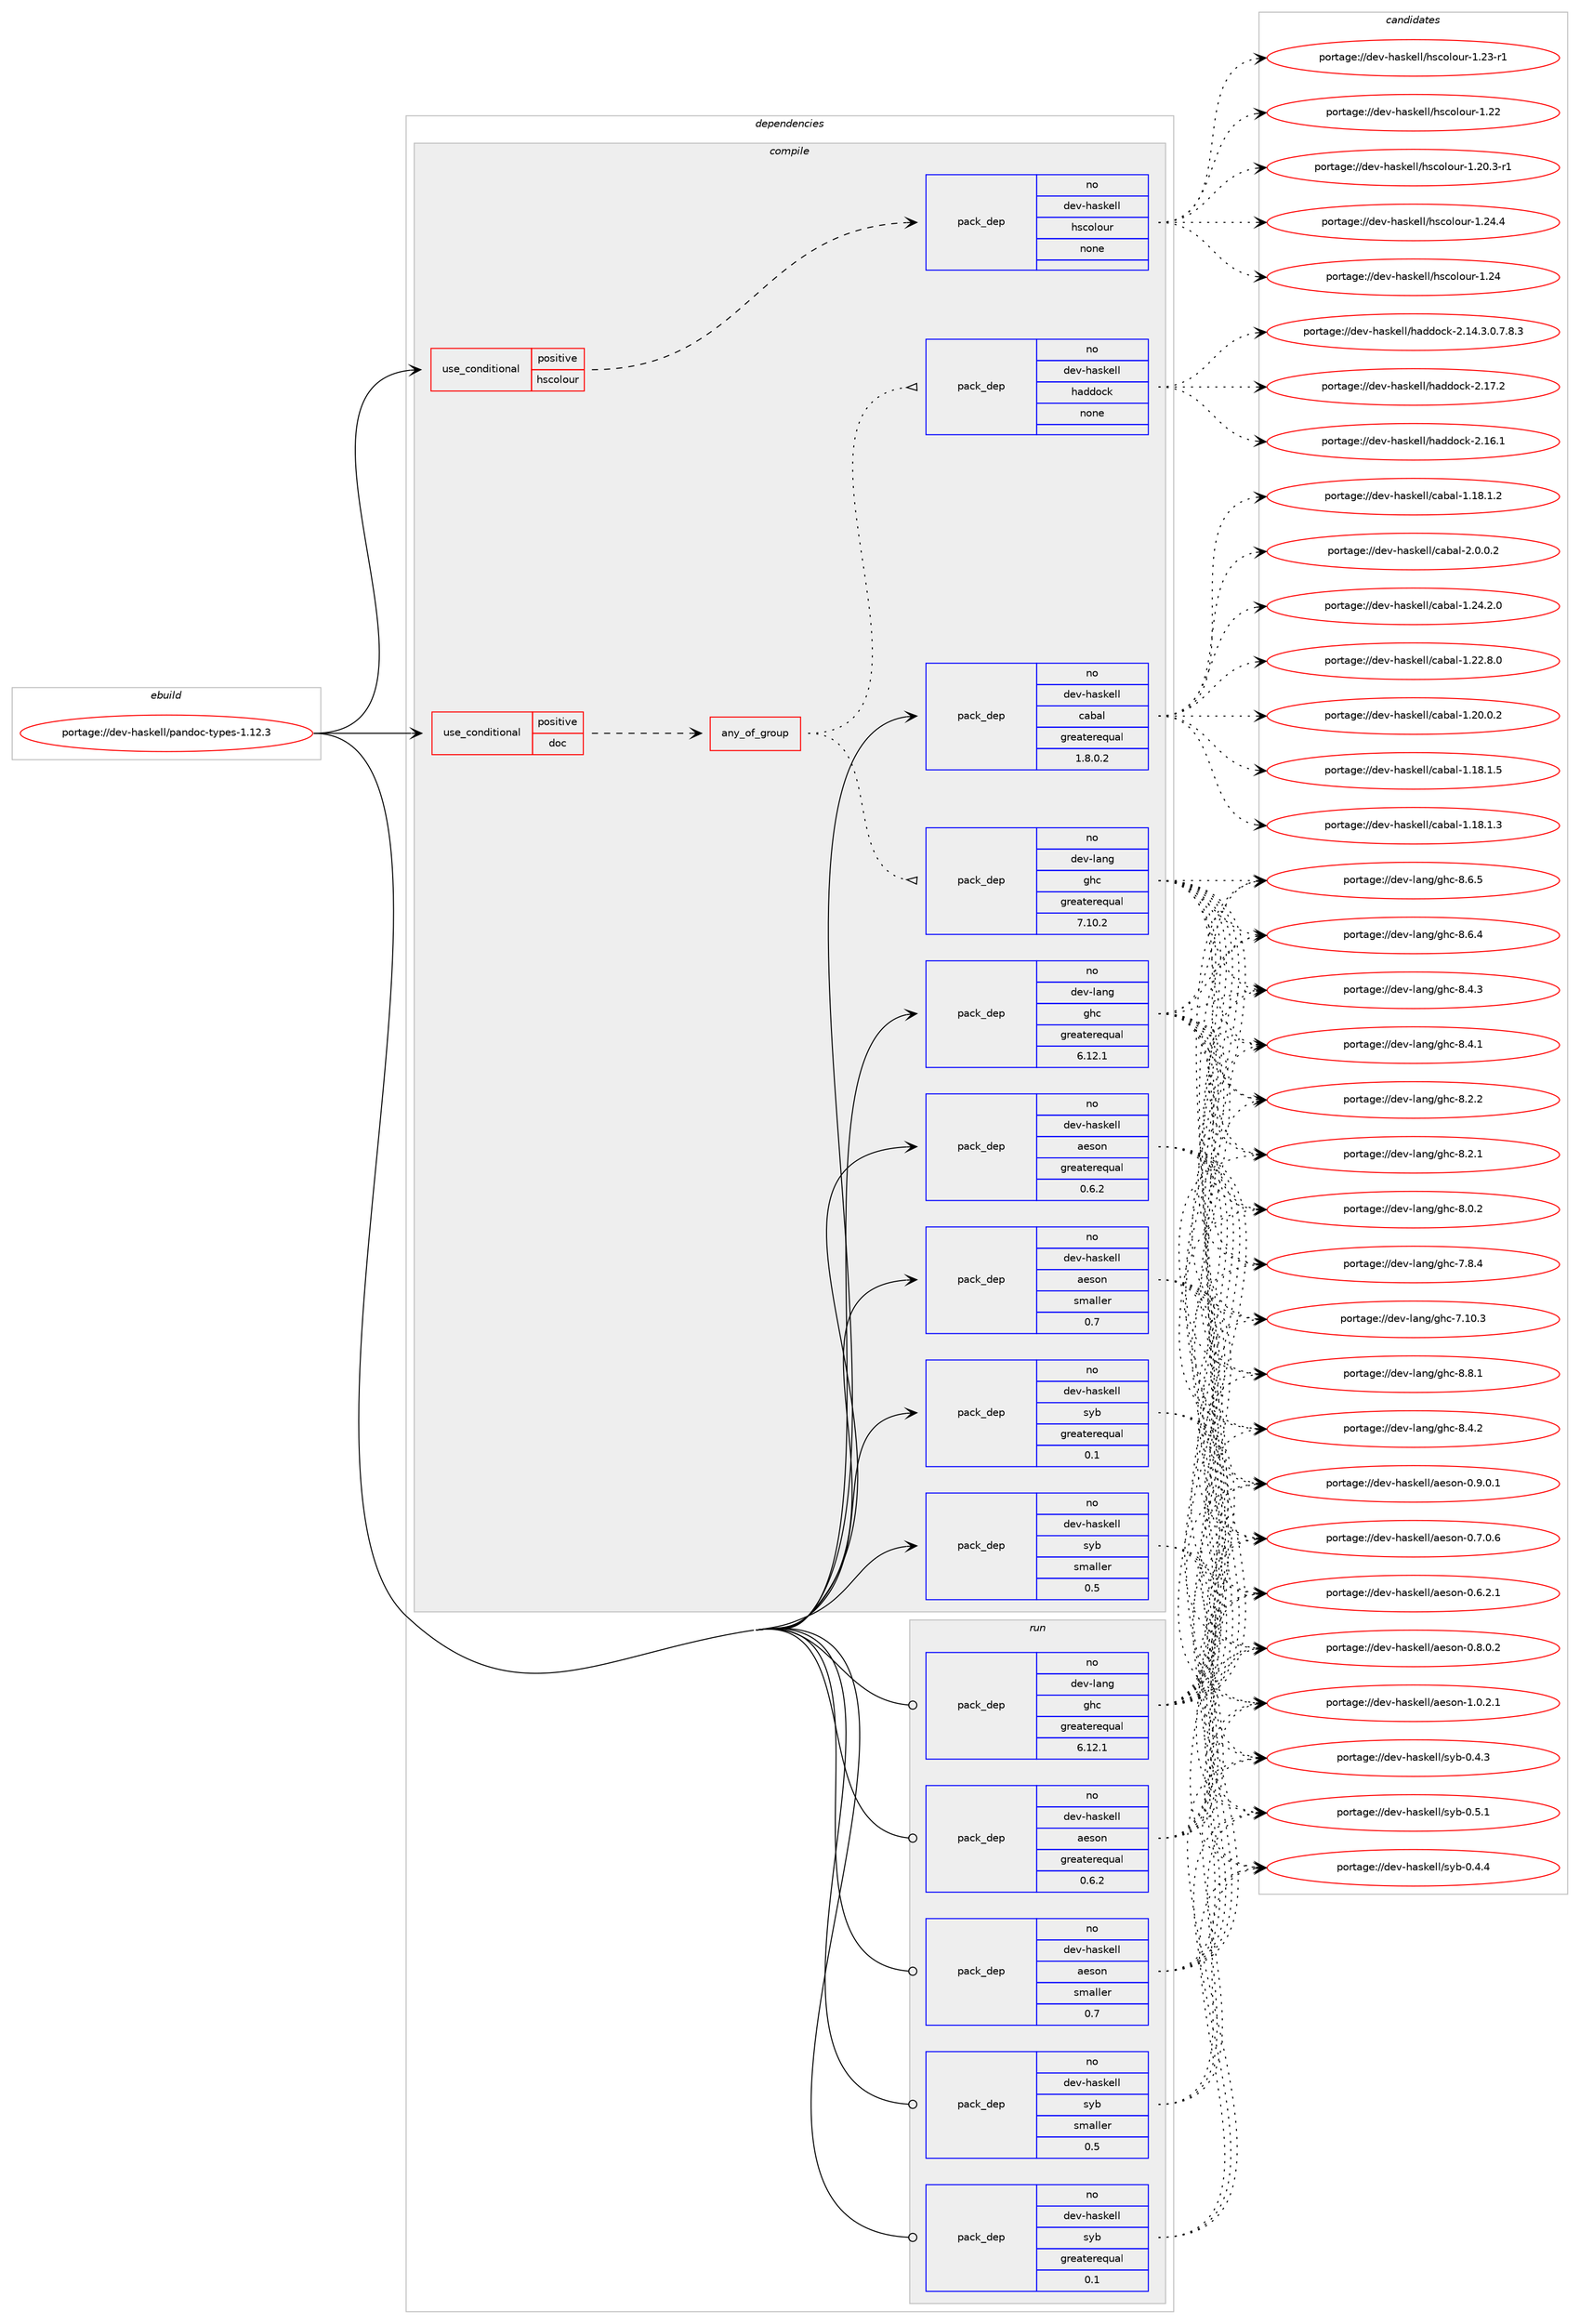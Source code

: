 digraph prolog {

# *************
# Graph options
# *************

newrank=true;
concentrate=true;
compound=true;
graph [rankdir=LR,fontname=Helvetica,fontsize=10,ranksep=1.5];#, ranksep=2.5, nodesep=0.2];
edge  [arrowhead=vee];
node  [fontname=Helvetica,fontsize=10];

# **********
# The ebuild
# **********

subgraph cluster_leftcol {
color=gray;
rank=same;
label=<<i>ebuild</i>>;
id [label="portage://dev-haskell/pandoc-types-1.12.3", color=red, width=4, href="../dev-haskell/pandoc-types-1.12.3.svg"];
}

# ****************
# The dependencies
# ****************

subgraph cluster_midcol {
color=gray;
label=<<i>dependencies</i>>;
subgraph cluster_compile {
fillcolor="#eeeeee";
style=filled;
label=<<i>compile</i>>;
subgraph cond132322 {
dependency549356 [label=<<TABLE BORDER="0" CELLBORDER="1" CELLSPACING="0" CELLPADDING="4"><TR><TD ROWSPAN="3" CELLPADDING="10">use_conditional</TD></TR><TR><TD>positive</TD></TR><TR><TD>doc</TD></TR></TABLE>>, shape=none, color=red];
subgraph any5952 {
dependency549357 [label=<<TABLE BORDER="0" CELLBORDER="1" CELLSPACING="0" CELLPADDING="4"><TR><TD CELLPADDING="10">any_of_group</TD></TR></TABLE>>, shape=none, color=red];subgraph pack410845 {
dependency549358 [label=<<TABLE BORDER="0" CELLBORDER="1" CELLSPACING="0" CELLPADDING="4" WIDTH="220"><TR><TD ROWSPAN="6" CELLPADDING="30">pack_dep</TD></TR><TR><TD WIDTH="110">no</TD></TR><TR><TD>dev-haskell</TD></TR><TR><TD>haddock</TD></TR><TR><TD>none</TD></TR><TR><TD></TD></TR></TABLE>>, shape=none, color=blue];
}
dependency549357:e -> dependency549358:w [weight=20,style="dotted",arrowhead="oinv"];
subgraph pack410846 {
dependency549359 [label=<<TABLE BORDER="0" CELLBORDER="1" CELLSPACING="0" CELLPADDING="4" WIDTH="220"><TR><TD ROWSPAN="6" CELLPADDING="30">pack_dep</TD></TR><TR><TD WIDTH="110">no</TD></TR><TR><TD>dev-lang</TD></TR><TR><TD>ghc</TD></TR><TR><TD>greaterequal</TD></TR><TR><TD>7.10.2</TD></TR></TABLE>>, shape=none, color=blue];
}
dependency549357:e -> dependency549359:w [weight=20,style="dotted",arrowhead="oinv"];
}
dependency549356:e -> dependency549357:w [weight=20,style="dashed",arrowhead="vee"];
}
id:e -> dependency549356:w [weight=20,style="solid",arrowhead="vee"];
subgraph cond132323 {
dependency549360 [label=<<TABLE BORDER="0" CELLBORDER="1" CELLSPACING="0" CELLPADDING="4"><TR><TD ROWSPAN="3" CELLPADDING="10">use_conditional</TD></TR><TR><TD>positive</TD></TR><TR><TD>hscolour</TD></TR></TABLE>>, shape=none, color=red];
subgraph pack410847 {
dependency549361 [label=<<TABLE BORDER="0" CELLBORDER="1" CELLSPACING="0" CELLPADDING="4" WIDTH="220"><TR><TD ROWSPAN="6" CELLPADDING="30">pack_dep</TD></TR><TR><TD WIDTH="110">no</TD></TR><TR><TD>dev-haskell</TD></TR><TR><TD>hscolour</TD></TR><TR><TD>none</TD></TR><TR><TD></TD></TR></TABLE>>, shape=none, color=blue];
}
dependency549360:e -> dependency549361:w [weight=20,style="dashed",arrowhead="vee"];
}
id:e -> dependency549360:w [weight=20,style="solid",arrowhead="vee"];
subgraph pack410848 {
dependency549362 [label=<<TABLE BORDER="0" CELLBORDER="1" CELLSPACING="0" CELLPADDING="4" WIDTH="220"><TR><TD ROWSPAN="6" CELLPADDING="30">pack_dep</TD></TR><TR><TD WIDTH="110">no</TD></TR><TR><TD>dev-haskell</TD></TR><TR><TD>aeson</TD></TR><TR><TD>greaterequal</TD></TR><TR><TD>0.6.2</TD></TR></TABLE>>, shape=none, color=blue];
}
id:e -> dependency549362:w [weight=20,style="solid",arrowhead="vee"];
subgraph pack410849 {
dependency549363 [label=<<TABLE BORDER="0" CELLBORDER="1" CELLSPACING="0" CELLPADDING="4" WIDTH="220"><TR><TD ROWSPAN="6" CELLPADDING="30">pack_dep</TD></TR><TR><TD WIDTH="110">no</TD></TR><TR><TD>dev-haskell</TD></TR><TR><TD>aeson</TD></TR><TR><TD>smaller</TD></TR><TR><TD>0.7</TD></TR></TABLE>>, shape=none, color=blue];
}
id:e -> dependency549363:w [weight=20,style="solid",arrowhead="vee"];
subgraph pack410850 {
dependency549364 [label=<<TABLE BORDER="0" CELLBORDER="1" CELLSPACING="0" CELLPADDING="4" WIDTH="220"><TR><TD ROWSPAN="6" CELLPADDING="30">pack_dep</TD></TR><TR><TD WIDTH="110">no</TD></TR><TR><TD>dev-haskell</TD></TR><TR><TD>cabal</TD></TR><TR><TD>greaterequal</TD></TR><TR><TD>1.8.0.2</TD></TR></TABLE>>, shape=none, color=blue];
}
id:e -> dependency549364:w [weight=20,style="solid",arrowhead="vee"];
subgraph pack410851 {
dependency549365 [label=<<TABLE BORDER="0" CELLBORDER="1" CELLSPACING="0" CELLPADDING="4" WIDTH="220"><TR><TD ROWSPAN="6" CELLPADDING="30">pack_dep</TD></TR><TR><TD WIDTH="110">no</TD></TR><TR><TD>dev-haskell</TD></TR><TR><TD>syb</TD></TR><TR><TD>greaterequal</TD></TR><TR><TD>0.1</TD></TR></TABLE>>, shape=none, color=blue];
}
id:e -> dependency549365:w [weight=20,style="solid",arrowhead="vee"];
subgraph pack410852 {
dependency549366 [label=<<TABLE BORDER="0" CELLBORDER="1" CELLSPACING="0" CELLPADDING="4" WIDTH="220"><TR><TD ROWSPAN="6" CELLPADDING="30">pack_dep</TD></TR><TR><TD WIDTH="110">no</TD></TR><TR><TD>dev-haskell</TD></TR><TR><TD>syb</TD></TR><TR><TD>smaller</TD></TR><TR><TD>0.5</TD></TR></TABLE>>, shape=none, color=blue];
}
id:e -> dependency549366:w [weight=20,style="solid",arrowhead="vee"];
subgraph pack410853 {
dependency549367 [label=<<TABLE BORDER="0" CELLBORDER="1" CELLSPACING="0" CELLPADDING="4" WIDTH="220"><TR><TD ROWSPAN="6" CELLPADDING="30">pack_dep</TD></TR><TR><TD WIDTH="110">no</TD></TR><TR><TD>dev-lang</TD></TR><TR><TD>ghc</TD></TR><TR><TD>greaterequal</TD></TR><TR><TD>6.12.1</TD></TR></TABLE>>, shape=none, color=blue];
}
id:e -> dependency549367:w [weight=20,style="solid",arrowhead="vee"];
}
subgraph cluster_compileandrun {
fillcolor="#eeeeee";
style=filled;
label=<<i>compile and run</i>>;
}
subgraph cluster_run {
fillcolor="#eeeeee";
style=filled;
label=<<i>run</i>>;
subgraph pack410854 {
dependency549368 [label=<<TABLE BORDER="0" CELLBORDER="1" CELLSPACING="0" CELLPADDING="4" WIDTH="220"><TR><TD ROWSPAN="6" CELLPADDING="30">pack_dep</TD></TR><TR><TD WIDTH="110">no</TD></TR><TR><TD>dev-haskell</TD></TR><TR><TD>aeson</TD></TR><TR><TD>greaterequal</TD></TR><TR><TD>0.6.2</TD></TR></TABLE>>, shape=none, color=blue];
}
id:e -> dependency549368:w [weight=20,style="solid",arrowhead="odot"];
subgraph pack410855 {
dependency549369 [label=<<TABLE BORDER="0" CELLBORDER="1" CELLSPACING="0" CELLPADDING="4" WIDTH="220"><TR><TD ROWSPAN="6" CELLPADDING="30">pack_dep</TD></TR><TR><TD WIDTH="110">no</TD></TR><TR><TD>dev-haskell</TD></TR><TR><TD>aeson</TD></TR><TR><TD>smaller</TD></TR><TR><TD>0.7</TD></TR></TABLE>>, shape=none, color=blue];
}
id:e -> dependency549369:w [weight=20,style="solid",arrowhead="odot"];
subgraph pack410856 {
dependency549370 [label=<<TABLE BORDER="0" CELLBORDER="1" CELLSPACING="0" CELLPADDING="4" WIDTH="220"><TR><TD ROWSPAN="6" CELLPADDING="30">pack_dep</TD></TR><TR><TD WIDTH="110">no</TD></TR><TR><TD>dev-haskell</TD></TR><TR><TD>syb</TD></TR><TR><TD>greaterequal</TD></TR><TR><TD>0.1</TD></TR></TABLE>>, shape=none, color=blue];
}
id:e -> dependency549370:w [weight=20,style="solid",arrowhead="odot"];
subgraph pack410857 {
dependency549371 [label=<<TABLE BORDER="0" CELLBORDER="1" CELLSPACING="0" CELLPADDING="4" WIDTH="220"><TR><TD ROWSPAN="6" CELLPADDING="30">pack_dep</TD></TR><TR><TD WIDTH="110">no</TD></TR><TR><TD>dev-haskell</TD></TR><TR><TD>syb</TD></TR><TR><TD>smaller</TD></TR><TR><TD>0.5</TD></TR></TABLE>>, shape=none, color=blue];
}
id:e -> dependency549371:w [weight=20,style="solid",arrowhead="odot"];
subgraph pack410858 {
dependency549372 [label=<<TABLE BORDER="0" CELLBORDER="1" CELLSPACING="0" CELLPADDING="4" WIDTH="220"><TR><TD ROWSPAN="6" CELLPADDING="30">pack_dep</TD></TR><TR><TD WIDTH="110">no</TD></TR><TR><TD>dev-lang</TD></TR><TR><TD>ghc</TD></TR><TR><TD>greaterequal</TD></TR><TR><TD>6.12.1</TD></TR></TABLE>>, shape=none, color=blue];
}
id:e -> dependency549372:w [weight=20,style="solid",arrowhead="odot"];
}
}

# **************
# The candidates
# **************

subgraph cluster_choices {
rank=same;
color=gray;
label=<<i>candidates</i>>;

subgraph choice410845 {
color=black;
nodesep=1;
choice100101118451049711510710110810847104971001001119910745504649554650 [label="portage://dev-haskell/haddock-2.17.2", color=red, width=4,href="../dev-haskell/haddock-2.17.2.svg"];
choice100101118451049711510710110810847104971001001119910745504649544649 [label="portage://dev-haskell/haddock-2.16.1", color=red, width=4,href="../dev-haskell/haddock-2.16.1.svg"];
choice1001011184510497115107101108108471049710010011199107455046495246514648465546564651 [label="portage://dev-haskell/haddock-2.14.3.0.7.8.3", color=red, width=4,href="../dev-haskell/haddock-2.14.3.0.7.8.3.svg"];
dependency549358:e -> choice100101118451049711510710110810847104971001001119910745504649554650:w [style=dotted,weight="100"];
dependency549358:e -> choice100101118451049711510710110810847104971001001119910745504649544649:w [style=dotted,weight="100"];
dependency549358:e -> choice1001011184510497115107101108108471049710010011199107455046495246514648465546564651:w [style=dotted,weight="100"];
}
subgraph choice410846 {
color=black;
nodesep=1;
choice10010111845108971101034710310499455646564649 [label="portage://dev-lang/ghc-8.8.1", color=red, width=4,href="../dev-lang/ghc-8.8.1.svg"];
choice10010111845108971101034710310499455646544653 [label="portage://dev-lang/ghc-8.6.5", color=red, width=4,href="../dev-lang/ghc-8.6.5.svg"];
choice10010111845108971101034710310499455646544652 [label="portage://dev-lang/ghc-8.6.4", color=red, width=4,href="../dev-lang/ghc-8.6.4.svg"];
choice10010111845108971101034710310499455646524651 [label="portage://dev-lang/ghc-8.4.3", color=red, width=4,href="../dev-lang/ghc-8.4.3.svg"];
choice10010111845108971101034710310499455646524650 [label="portage://dev-lang/ghc-8.4.2", color=red, width=4,href="../dev-lang/ghc-8.4.2.svg"];
choice10010111845108971101034710310499455646524649 [label="portage://dev-lang/ghc-8.4.1", color=red, width=4,href="../dev-lang/ghc-8.4.1.svg"];
choice10010111845108971101034710310499455646504650 [label="portage://dev-lang/ghc-8.2.2", color=red, width=4,href="../dev-lang/ghc-8.2.2.svg"];
choice10010111845108971101034710310499455646504649 [label="portage://dev-lang/ghc-8.2.1", color=red, width=4,href="../dev-lang/ghc-8.2.1.svg"];
choice10010111845108971101034710310499455646484650 [label="portage://dev-lang/ghc-8.0.2", color=red, width=4,href="../dev-lang/ghc-8.0.2.svg"];
choice10010111845108971101034710310499455546564652 [label="portage://dev-lang/ghc-7.8.4", color=red, width=4,href="../dev-lang/ghc-7.8.4.svg"];
choice1001011184510897110103471031049945554649484651 [label="portage://dev-lang/ghc-7.10.3", color=red, width=4,href="../dev-lang/ghc-7.10.3.svg"];
dependency549359:e -> choice10010111845108971101034710310499455646564649:w [style=dotted,weight="100"];
dependency549359:e -> choice10010111845108971101034710310499455646544653:w [style=dotted,weight="100"];
dependency549359:e -> choice10010111845108971101034710310499455646544652:w [style=dotted,weight="100"];
dependency549359:e -> choice10010111845108971101034710310499455646524651:w [style=dotted,weight="100"];
dependency549359:e -> choice10010111845108971101034710310499455646524650:w [style=dotted,weight="100"];
dependency549359:e -> choice10010111845108971101034710310499455646524649:w [style=dotted,weight="100"];
dependency549359:e -> choice10010111845108971101034710310499455646504650:w [style=dotted,weight="100"];
dependency549359:e -> choice10010111845108971101034710310499455646504649:w [style=dotted,weight="100"];
dependency549359:e -> choice10010111845108971101034710310499455646484650:w [style=dotted,weight="100"];
dependency549359:e -> choice10010111845108971101034710310499455546564652:w [style=dotted,weight="100"];
dependency549359:e -> choice1001011184510897110103471031049945554649484651:w [style=dotted,weight="100"];
}
subgraph choice410847 {
color=black;
nodesep=1;
choice1001011184510497115107101108108471041159911110811111711445494650524652 [label="portage://dev-haskell/hscolour-1.24.4", color=red, width=4,href="../dev-haskell/hscolour-1.24.4.svg"];
choice100101118451049711510710110810847104115991111081111171144549465052 [label="portage://dev-haskell/hscolour-1.24", color=red, width=4,href="../dev-haskell/hscolour-1.24.svg"];
choice1001011184510497115107101108108471041159911110811111711445494650514511449 [label="portage://dev-haskell/hscolour-1.23-r1", color=red, width=4,href="../dev-haskell/hscolour-1.23-r1.svg"];
choice100101118451049711510710110810847104115991111081111171144549465050 [label="portage://dev-haskell/hscolour-1.22", color=red, width=4,href="../dev-haskell/hscolour-1.22.svg"];
choice10010111845104971151071011081084710411599111108111117114454946504846514511449 [label="portage://dev-haskell/hscolour-1.20.3-r1", color=red, width=4,href="../dev-haskell/hscolour-1.20.3-r1.svg"];
dependency549361:e -> choice1001011184510497115107101108108471041159911110811111711445494650524652:w [style=dotted,weight="100"];
dependency549361:e -> choice100101118451049711510710110810847104115991111081111171144549465052:w [style=dotted,weight="100"];
dependency549361:e -> choice1001011184510497115107101108108471041159911110811111711445494650514511449:w [style=dotted,weight="100"];
dependency549361:e -> choice100101118451049711510710110810847104115991111081111171144549465050:w [style=dotted,weight="100"];
dependency549361:e -> choice10010111845104971151071011081084710411599111108111117114454946504846514511449:w [style=dotted,weight="100"];
}
subgraph choice410848 {
color=black;
nodesep=1;
choice100101118451049711510710110810847971011151111104549464846504649 [label="portage://dev-haskell/aeson-1.0.2.1", color=red, width=4,href="../dev-haskell/aeson-1.0.2.1.svg"];
choice100101118451049711510710110810847971011151111104548465746484649 [label="portage://dev-haskell/aeson-0.9.0.1", color=red, width=4,href="../dev-haskell/aeson-0.9.0.1.svg"];
choice100101118451049711510710110810847971011151111104548465646484650 [label="portage://dev-haskell/aeson-0.8.0.2", color=red, width=4,href="../dev-haskell/aeson-0.8.0.2.svg"];
choice100101118451049711510710110810847971011151111104548465546484654 [label="portage://dev-haskell/aeson-0.7.0.6", color=red, width=4,href="../dev-haskell/aeson-0.7.0.6.svg"];
choice100101118451049711510710110810847971011151111104548465446504649 [label="portage://dev-haskell/aeson-0.6.2.1", color=red, width=4,href="../dev-haskell/aeson-0.6.2.1.svg"];
dependency549362:e -> choice100101118451049711510710110810847971011151111104549464846504649:w [style=dotted,weight="100"];
dependency549362:e -> choice100101118451049711510710110810847971011151111104548465746484649:w [style=dotted,weight="100"];
dependency549362:e -> choice100101118451049711510710110810847971011151111104548465646484650:w [style=dotted,weight="100"];
dependency549362:e -> choice100101118451049711510710110810847971011151111104548465546484654:w [style=dotted,weight="100"];
dependency549362:e -> choice100101118451049711510710110810847971011151111104548465446504649:w [style=dotted,weight="100"];
}
subgraph choice410849 {
color=black;
nodesep=1;
choice100101118451049711510710110810847971011151111104549464846504649 [label="portage://dev-haskell/aeson-1.0.2.1", color=red, width=4,href="../dev-haskell/aeson-1.0.2.1.svg"];
choice100101118451049711510710110810847971011151111104548465746484649 [label="portage://dev-haskell/aeson-0.9.0.1", color=red, width=4,href="../dev-haskell/aeson-0.9.0.1.svg"];
choice100101118451049711510710110810847971011151111104548465646484650 [label="portage://dev-haskell/aeson-0.8.0.2", color=red, width=4,href="../dev-haskell/aeson-0.8.0.2.svg"];
choice100101118451049711510710110810847971011151111104548465546484654 [label="portage://dev-haskell/aeson-0.7.0.6", color=red, width=4,href="../dev-haskell/aeson-0.7.0.6.svg"];
choice100101118451049711510710110810847971011151111104548465446504649 [label="portage://dev-haskell/aeson-0.6.2.1", color=red, width=4,href="../dev-haskell/aeson-0.6.2.1.svg"];
dependency549363:e -> choice100101118451049711510710110810847971011151111104549464846504649:w [style=dotted,weight="100"];
dependency549363:e -> choice100101118451049711510710110810847971011151111104548465746484649:w [style=dotted,weight="100"];
dependency549363:e -> choice100101118451049711510710110810847971011151111104548465646484650:w [style=dotted,weight="100"];
dependency549363:e -> choice100101118451049711510710110810847971011151111104548465546484654:w [style=dotted,weight="100"];
dependency549363:e -> choice100101118451049711510710110810847971011151111104548465446504649:w [style=dotted,weight="100"];
}
subgraph choice410850 {
color=black;
nodesep=1;
choice100101118451049711510710110810847999798971084550464846484650 [label="portage://dev-haskell/cabal-2.0.0.2", color=red, width=4,href="../dev-haskell/cabal-2.0.0.2.svg"];
choice10010111845104971151071011081084799979897108454946505246504648 [label="portage://dev-haskell/cabal-1.24.2.0", color=red, width=4,href="../dev-haskell/cabal-1.24.2.0.svg"];
choice10010111845104971151071011081084799979897108454946505046564648 [label="portage://dev-haskell/cabal-1.22.8.0", color=red, width=4,href="../dev-haskell/cabal-1.22.8.0.svg"];
choice10010111845104971151071011081084799979897108454946504846484650 [label="portage://dev-haskell/cabal-1.20.0.2", color=red, width=4,href="../dev-haskell/cabal-1.20.0.2.svg"];
choice10010111845104971151071011081084799979897108454946495646494653 [label="portage://dev-haskell/cabal-1.18.1.5", color=red, width=4,href="../dev-haskell/cabal-1.18.1.5.svg"];
choice10010111845104971151071011081084799979897108454946495646494651 [label="portage://dev-haskell/cabal-1.18.1.3", color=red, width=4,href="../dev-haskell/cabal-1.18.1.3.svg"];
choice10010111845104971151071011081084799979897108454946495646494650 [label="portage://dev-haskell/cabal-1.18.1.2", color=red, width=4,href="../dev-haskell/cabal-1.18.1.2.svg"];
dependency549364:e -> choice100101118451049711510710110810847999798971084550464846484650:w [style=dotted,weight="100"];
dependency549364:e -> choice10010111845104971151071011081084799979897108454946505246504648:w [style=dotted,weight="100"];
dependency549364:e -> choice10010111845104971151071011081084799979897108454946505046564648:w [style=dotted,weight="100"];
dependency549364:e -> choice10010111845104971151071011081084799979897108454946504846484650:w [style=dotted,weight="100"];
dependency549364:e -> choice10010111845104971151071011081084799979897108454946495646494653:w [style=dotted,weight="100"];
dependency549364:e -> choice10010111845104971151071011081084799979897108454946495646494651:w [style=dotted,weight="100"];
dependency549364:e -> choice10010111845104971151071011081084799979897108454946495646494650:w [style=dotted,weight="100"];
}
subgraph choice410851 {
color=black;
nodesep=1;
choice10010111845104971151071011081084711512198454846534649 [label="portage://dev-haskell/syb-0.5.1", color=red, width=4,href="../dev-haskell/syb-0.5.1.svg"];
choice10010111845104971151071011081084711512198454846524652 [label="portage://dev-haskell/syb-0.4.4", color=red, width=4,href="../dev-haskell/syb-0.4.4.svg"];
choice10010111845104971151071011081084711512198454846524651 [label="portage://dev-haskell/syb-0.4.3", color=red, width=4,href="../dev-haskell/syb-0.4.3.svg"];
dependency549365:e -> choice10010111845104971151071011081084711512198454846534649:w [style=dotted,weight="100"];
dependency549365:e -> choice10010111845104971151071011081084711512198454846524652:w [style=dotted,weight="100"];
dependency549365:e -> choice10010111845104971151071011081084711512198454846524651:w [style=dotted,weight="100"];
}
subgraph choice410852 {
color=black;
nodesep=1;
choice10010111845104971151071011081084711512198454846534649 [label="portage://dev-haskell/syb-0.5.1", color=red, width=4,href="../dev-haskell/syb-0.5.1.svg"];
choice10010111845104971151071011081084711512198454846524652 [label="portage://dev-haskell/syb-0.4.4", color=red, width=4,href="../dev-haskell/syb-0.4.4.svg"];
choice10010111845104971151071011081084711512198454846524651 [label="portage://dev-haskell/syb-0.4.3", color=red, width=4,href="../dev-haskell/syb-0.4.3.svg"];
dependency549366:e -> choice10010111845104971151071011081084711512198454846534649:w [style=dotted,weight="100"];
dependency549366:e -> choice10010111845104971151071011081084711512198454846524652:w [style=dotted,weight="100"];
dependency549366:e -> choice10010111845104971151071011081084711512198454846524651:w [style=dotted,weight="100"];
}
subgraph choice410853 {
color=black;
nodesep=1;
choice10010111845108971101034710310499455646564649 [label="portage://dev-lang/ghc-8.8.1", color=red, width=4,href="../dev-lang/ghc-8.8.1.svg"];
choice10010111845108971101034710310499455646544653 [label="portage://dev-lang/ghc-8.6.5", color=red, width=4,href="../dev-lang/ghc-8.6.5.svg"];
choice10010111845108971101034710310499455646544652 [label="portage://dev-lang/ghc-8.6.4", color=red, width=4,href="../dev-lang/ghc-8.6.4.svg"];
choice10010111845108971101034710310499455646524651 [label="portage://dev-lang/ghc-8.4.3", color=red, width=4,href="../dev-lang/ghc-8.4.3.svg"];
choice10010111845108971101034710310499455646524650 [label="portage://dev-lang/ghc-8.4.2", color=red, width=4,href="../dev-lang/ghc-8.4.2.svg"];
choice10010111845108971101034710310499455646524649 [label="portage://dev-lang/ghc-8.4.1", color=red, width=4,href="../dev-lang/ghc-8.4.1.svg"];
choice10010111845108971101034710310499455646504650 [label="portage://dev-lang/ghc-8.2.2", color=red, width=4,href="../dev-lang/ghc-8.2.2.svg"];
choice10010111845108971101034710310499455646504649 [label="portage://dev-lang/ghc-8.2.1", color=red, width=4,href="../dev-lang/ghc-8.2.1.svg"];
choice10010111845108971101034710310499455646484650 [label="portage://dev-lang/ghc-8.0.2", color=red, width=4,href="../dev-lang/ghc-8.0.2.svg"];
choice10010111845108971101034710310499455546564652 [label="portage://dev-lang/ghc-7.8.4", color=red, width=4,href="../dev-lang/ghc-7.8.4.svg"];
choice1001011184510897110103471031049945554649484651 [label="portage://dev-lang/ghc-7.10.3", color=red, width=4,href="../dev-lang/ghc-7.10.3.svg"];
dependency549367:e -> choice10010111845108971101034710310499455646564649:w [style=dotted,weight="100"];
dependency549367:e -> choice10010111845108971101034710310499455646544653:w [style=dotted,weight="100"];
dependency549367:e -> choice10010111845108971101034710310499455646544652:w [style=dotted,weight="100"];
dependency549367:e -> choice10010111845108971101034710310499455646524651:w [style=dotted,weight="100"];
dependency549367:e -> choice10010111845108971101034710310499455646524650:w [style=dotted,weight="100"];
dependency549367:e -> choice10010111845108971101034710310499455646524649:w [style=dotted,weight="100"];
dependency549367:e -> choice10010111845108971101034710310499455646504650:w [style=dotted,weight="100"];
dependency549367:e -> choice10010111845108971101034710310499455646504649:w [style=dotted,weight="100"];
dependency549367:e -> choice10010111845108971101034710310499455646484650:w [style=dotted,weight="100"];
dependency549367:e -> choice10010111845108971101034710310499455546564652:w [style=dotted,weight="100"];
dependency549367:e -> choice1001011184510897110103471031049945554649484651:w [style=dotted,weight="100"];
}
subgraph choice410854 {
color=black;
nodesep=1;
choice100101118451049711510710110810847971011151111104549464846504649 [label="portage://dev-haskell/aeson-1.0.2.1", color=red, width=4,href="../dev-haskell/aeson-1.0.2.1.svg"];
choice100101118451049711510710110810847971011151111104548465746484649 [label="portage://dev-haskell/aeson-0.9.0.1", color=red, width=4,href="../dev-haskell/aeson-0.9.0.1.svg"];
choice100101118451049711510710110810847971011151111104548465646484650 [label="portage://dev-haskell/aeson-0.8.0.2", color=red, width=4,href="../dev-haskell/aeson-0.8.0.2.svg"];
choice100101118451049711510710110810847971011151111104548465546484654 [label="portage://dev-haskell/aeson-0.7.0.6", color=red, width=4,href="../dev-haskell/aeson-0.7.0.6.svg"];
choice100101118451049711510710110810847971011151111104548465446504649 [label="portage://dev-haskell/aeson-0.6.2.1", color=red, width=4,href="../dev-haskell/aeson-0.6.2.1.svg"];
dependency549368:e -> choice100101118451049711510710110810847971011151111104549464846504649:w [style=dotted,weight="100"];
dependency549368:e -> choice100101118451049711510710110810847971011151111104548465746484649:w [style=dotted,weight="100"];
dependency549368:e -> choice100101118451049711510710110810847971011151111104548465646484650:w [style=dotted,weight="100"];
dependency549368:e -> choice100101118451049711510710110810847971011151111104548465546484654:w [style=dotted,weight="100"];
dependency549368:e -> choice100101118451049711510710110810847971011151111104548465446504649:w [style=dotted,weight="100"];
}
subgraph choice410855 {
color=black;
nodesep=1;
choice100101118451049711510710110810847971011151111104549464846504649 [label="portage://dev-haskell/aeson-1.0.2.1", color=red, width=4,href="../dev-haskell/aeson-1.0.2.1.svg"];
choice100101118451049711510710110810847971011151111104548465746484649 [label="portage://dev-haskell/aeson-0.9.0.1", color=red, width=4,href="../dev-haskell/aeson-0.9.0.1.svg"];
choice100101118451049711510710110810847971011151111104548465646484650 [label="portage://dev-haskell/aeson-0.8.0.2", color=red, width=4,href="../dev-haskell/aeson-0.8.0.2.svg"];
choice100101118451049711510710110810847971011151111104548465546484654 [label="portage://dev-haskell/aeson-0.7.0.6", color=red, width=4,href="../dev-haskell/aeson-0.7.0.6.svg"];
choice100101118451049711510710110810847971011151111104548465446504649 [label="portage://dev-haskell/aeson-0.6.2.1", color=red, width=4,href="../dev-haskell/aeson-0.6.2.1.svg"];
dependency549369:e -> choice100101118451049711510710110810847971011151111104549464846504649:w [style=dotted,weight="100"];
dependency549369:e -> choice100101118451049711510710110810847971011151111104548465746484649:w [style=dotted,weight="100"];
dependency549369:e -> choice100101118451049711510710110810847971011151111104548465646484650:w [style=dotted,weight="100"];
dependency549369:e -> choice100101118451049711510710110810847971011151111104548465546484654:w [style=dotted,weight="100"];
dependency549369:e -> choice100101118451049711510710110810847971011151111104548465446504649:w [style=dotted,weight="100"];
}
subgraph choice410856 {
color=black;
nodesep=1;
choice10010111845104971151071011081084711512198454846534649 [label="portage://dev-haskell/syb-0.5.1", color=red, width=4,href="../dev-haskell/syb-0.5.1.svg"];
choice10010111845104971151071011081084711512198454846524652 [label="portage://dev-haskell/syb-0.4.4", color=red, width=4,href="../dev-haskell/syb-0.4.4.svg"];
choice10010111845104971151071011081084711512198454846524651 [label="portage://dev-haskell/syb-0.4.3", color=red, width=4,href="../dev-haskell/syb-0.4.3.svg"];
dependency549370:e -> choice10010111845104971151071011081084711512198454846534649:w [style=dotted,weight="100"];
dependency549370:e -> choice10010111845104971151071011081084711512198454846524652:w [style=dotted,weight="100"];
dependency549370:e -> choice10010111845104971151071011081084711512198454846524651:w [style=dotted,weight="100"];
}
subgraph choice410857 {
color=black;
nodesep=1;
choice10010111845104971151071011081084711512198454846534649 [label="portage://dev-haskell/syb-0.5.1", color=red, width=4,href="../dev-haskell/syb-0.5.1.svg"];
choice10010111845104971151071011081084711512198454846524652 [label="portage://dev-haskell/syb-0.4.4", color=red, width=4,href="../dev-haskell/syb-0.4.4.svg"];
choice10010111845104971151071011081084711512198454846524651 [label="portage://dev-haskell/syb-0.4.3", color=red, width=4,href="../dev-haskell/syb-0.4.3.svg"];
dependency549371:e -> choice10010111845104971151071011081084711512198454846534649:w [style=dotted,weight="100"];
dependency549371:e -> choice10010111845104971151071011081084711512198454846524652:w [style=dotted,weight="100"];
dependency549371:e -> choice10010111845104971151071011081084711512198454846524651:w [style=dotted,weight="100"];
}
subgraph choice410858 {
color=black;
nodesep=1;
choice10010111845108971101034710310499455646564649 [label="portage://dev-lang/ghc-8.8.1", color=red, width=4,href="../dev-lang/ghc-8.8.1.svg"];
choice10010111845108971101034710310499455646544653 [label="portage://dev-lang/ghc-8.6.5", color=red, width=4,href="../dev-lang/ghc-8.6.5.svg"];
choice10010111845108971101034710310499455646544652 [label="portage://dev-lang/ghc-8.6.4", color=red, width=4,href="../dev-lang/ghc-8.6.4.svg"];
choice10010111845108971101034710310499455646524651 [label="portage://dev-lang/ghc-8.4.3", color=red, width=4,href="../dev-lang/ghc-8.4.3.svg"];
choice10010111845108971101034710310499455646524650 [label="portage://dev-lang/ghc-8.4.2", color=red, width=4,href="../dev-lang/ghc-8.4.2.svg"];
choice10010111845108971101034710310499455646524649 [label="portage://dev-lang/ghc-8.4.1", color=red, width=4,href="../dev-lang/ghc-8.4.1.svg"];
choice10010111845108971101034710310499455646504650 [label="portage://dev-lang/ghc-8.2.2", color=red, width=4,href="../dev-lang/ghc-8.2.2.svg"];
choice10010111845108971101034710310499455646504649 [label="portage://dev-lang/ghc-8.2.1", color=red, width=4,href="../dev-lang/ghc-8.2.1.svg"];
choice10010111845108971101034710310499455646484650 [label="portage://dev-lang/ghc-8.0.2", color=red, width=4,href="../dev-lang/ghc-8.0.2.svg"];
choice10010111845108971101034710310499455546564652 [label="portage://dev-lang/ghc-7.8.4", color=red, width=4,href="../dev-lang/ghc-7.8.4.svg"];
choice1001011184510897110103471031049945554649484651 [label="portage://dev-lang/ghc-7.10.3", color=red, width=4,href="../dev-lang/ghc-7.10.3.svg"];
dependency549372:e -> choice10010111845108971101034710310499455646564649:w [style=dotted,weight="100"];
dependency549372:e -> choice10010111845108971101034710310499455646544653:w [style=dotted,weight="100"];
dependency549372:e -> choice10010111845108971101034710310499455646544652:w [style=dotted,weight="100"];
dependency549372:e -> choice10010111845108971101034710310499455646524651:w [style=dotted,weight="100"];
dependency549372:e -> choice10010111845108971101034710310499455646524650:w [style=dotted,weight="100"];
dependency549372:e -> choice10010111845108971101034710310499455646524649:w [style=dotted,weight="100"];
dependency549372:e -> choice10010111845108971101034710310499455646504650:w [style=dotted,weight="100"];
dependency549372:e -> choice10010111845108971101034710310499455646504649:w [style=dotted,weight="100"];
dependency549372:e -> choice10010111845108971101034710310499455646484650:w [style=dotted,weight="100"];
dependency549372:e -> choice10010111845108971101034710310499455546564652:w [style=dotted,weight="100"];
dependency549372:e -> choice1001011184510897110103471031049945554649484651:w [style=dotted,weight="100"];
}
}

}
